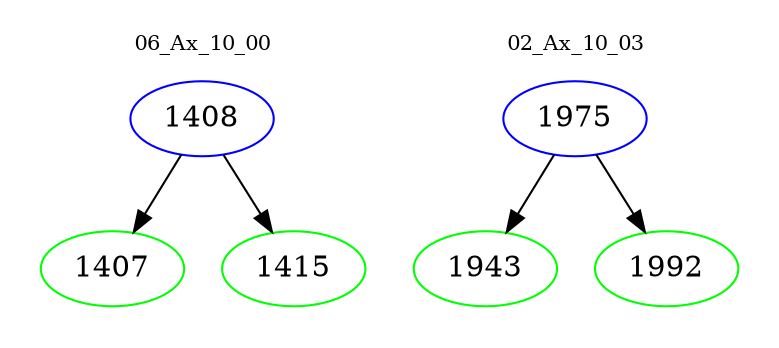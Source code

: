 digraph{
subgraph cluster_0 {
color = white
label = "06_Ax_10_00";
fontsize=10;
T0_1408 [label="1408", color="blue"]
T0_1408 -> T0_1407 [color="black"]
T0_1407 [label="1407", color="green"]
T0_1408 -> T0_1415 [color="black"]
T0_1415 [label="1415", color="green"]
}
subgraph cluster_1 {
color = white
label = "02_Ax_10_03";
fontsize=10;
T1_1975 [label="1975", color="blue"]
T1_1975 -> T1_1943 [color="black"]
T1_1943 [label="1943", color="green"]
T1_1975 -> T1_1992 [color="black"]
T1_1992 [label="1992", color="green"]
}
}
